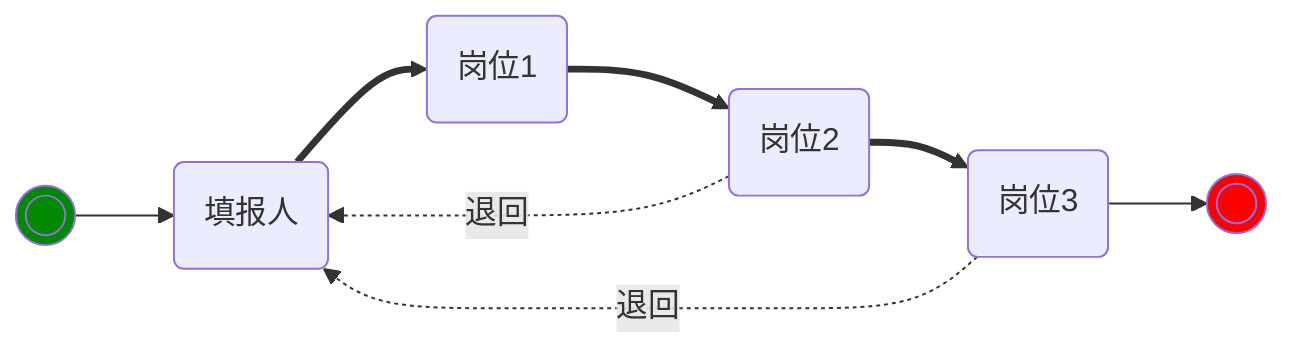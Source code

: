 flowchart LR
	classDef sc fill:#080
	classDef ec fill:#f00
	node-start((( ))):::sc
	node-1(填报人)
	node-2(岗位1)
	node-3(岗位2)
	node-4(岗位3)
	node-end((( ))):::ec
    node-start --> node-1
    node-1 ==> node-2
    node-2 ==> node-3
    node-3 ==> node-4
    node-4 --> node-end
	node-3 -. 退回 .-> node-1
	node-4 -. 退回 .-> node-1